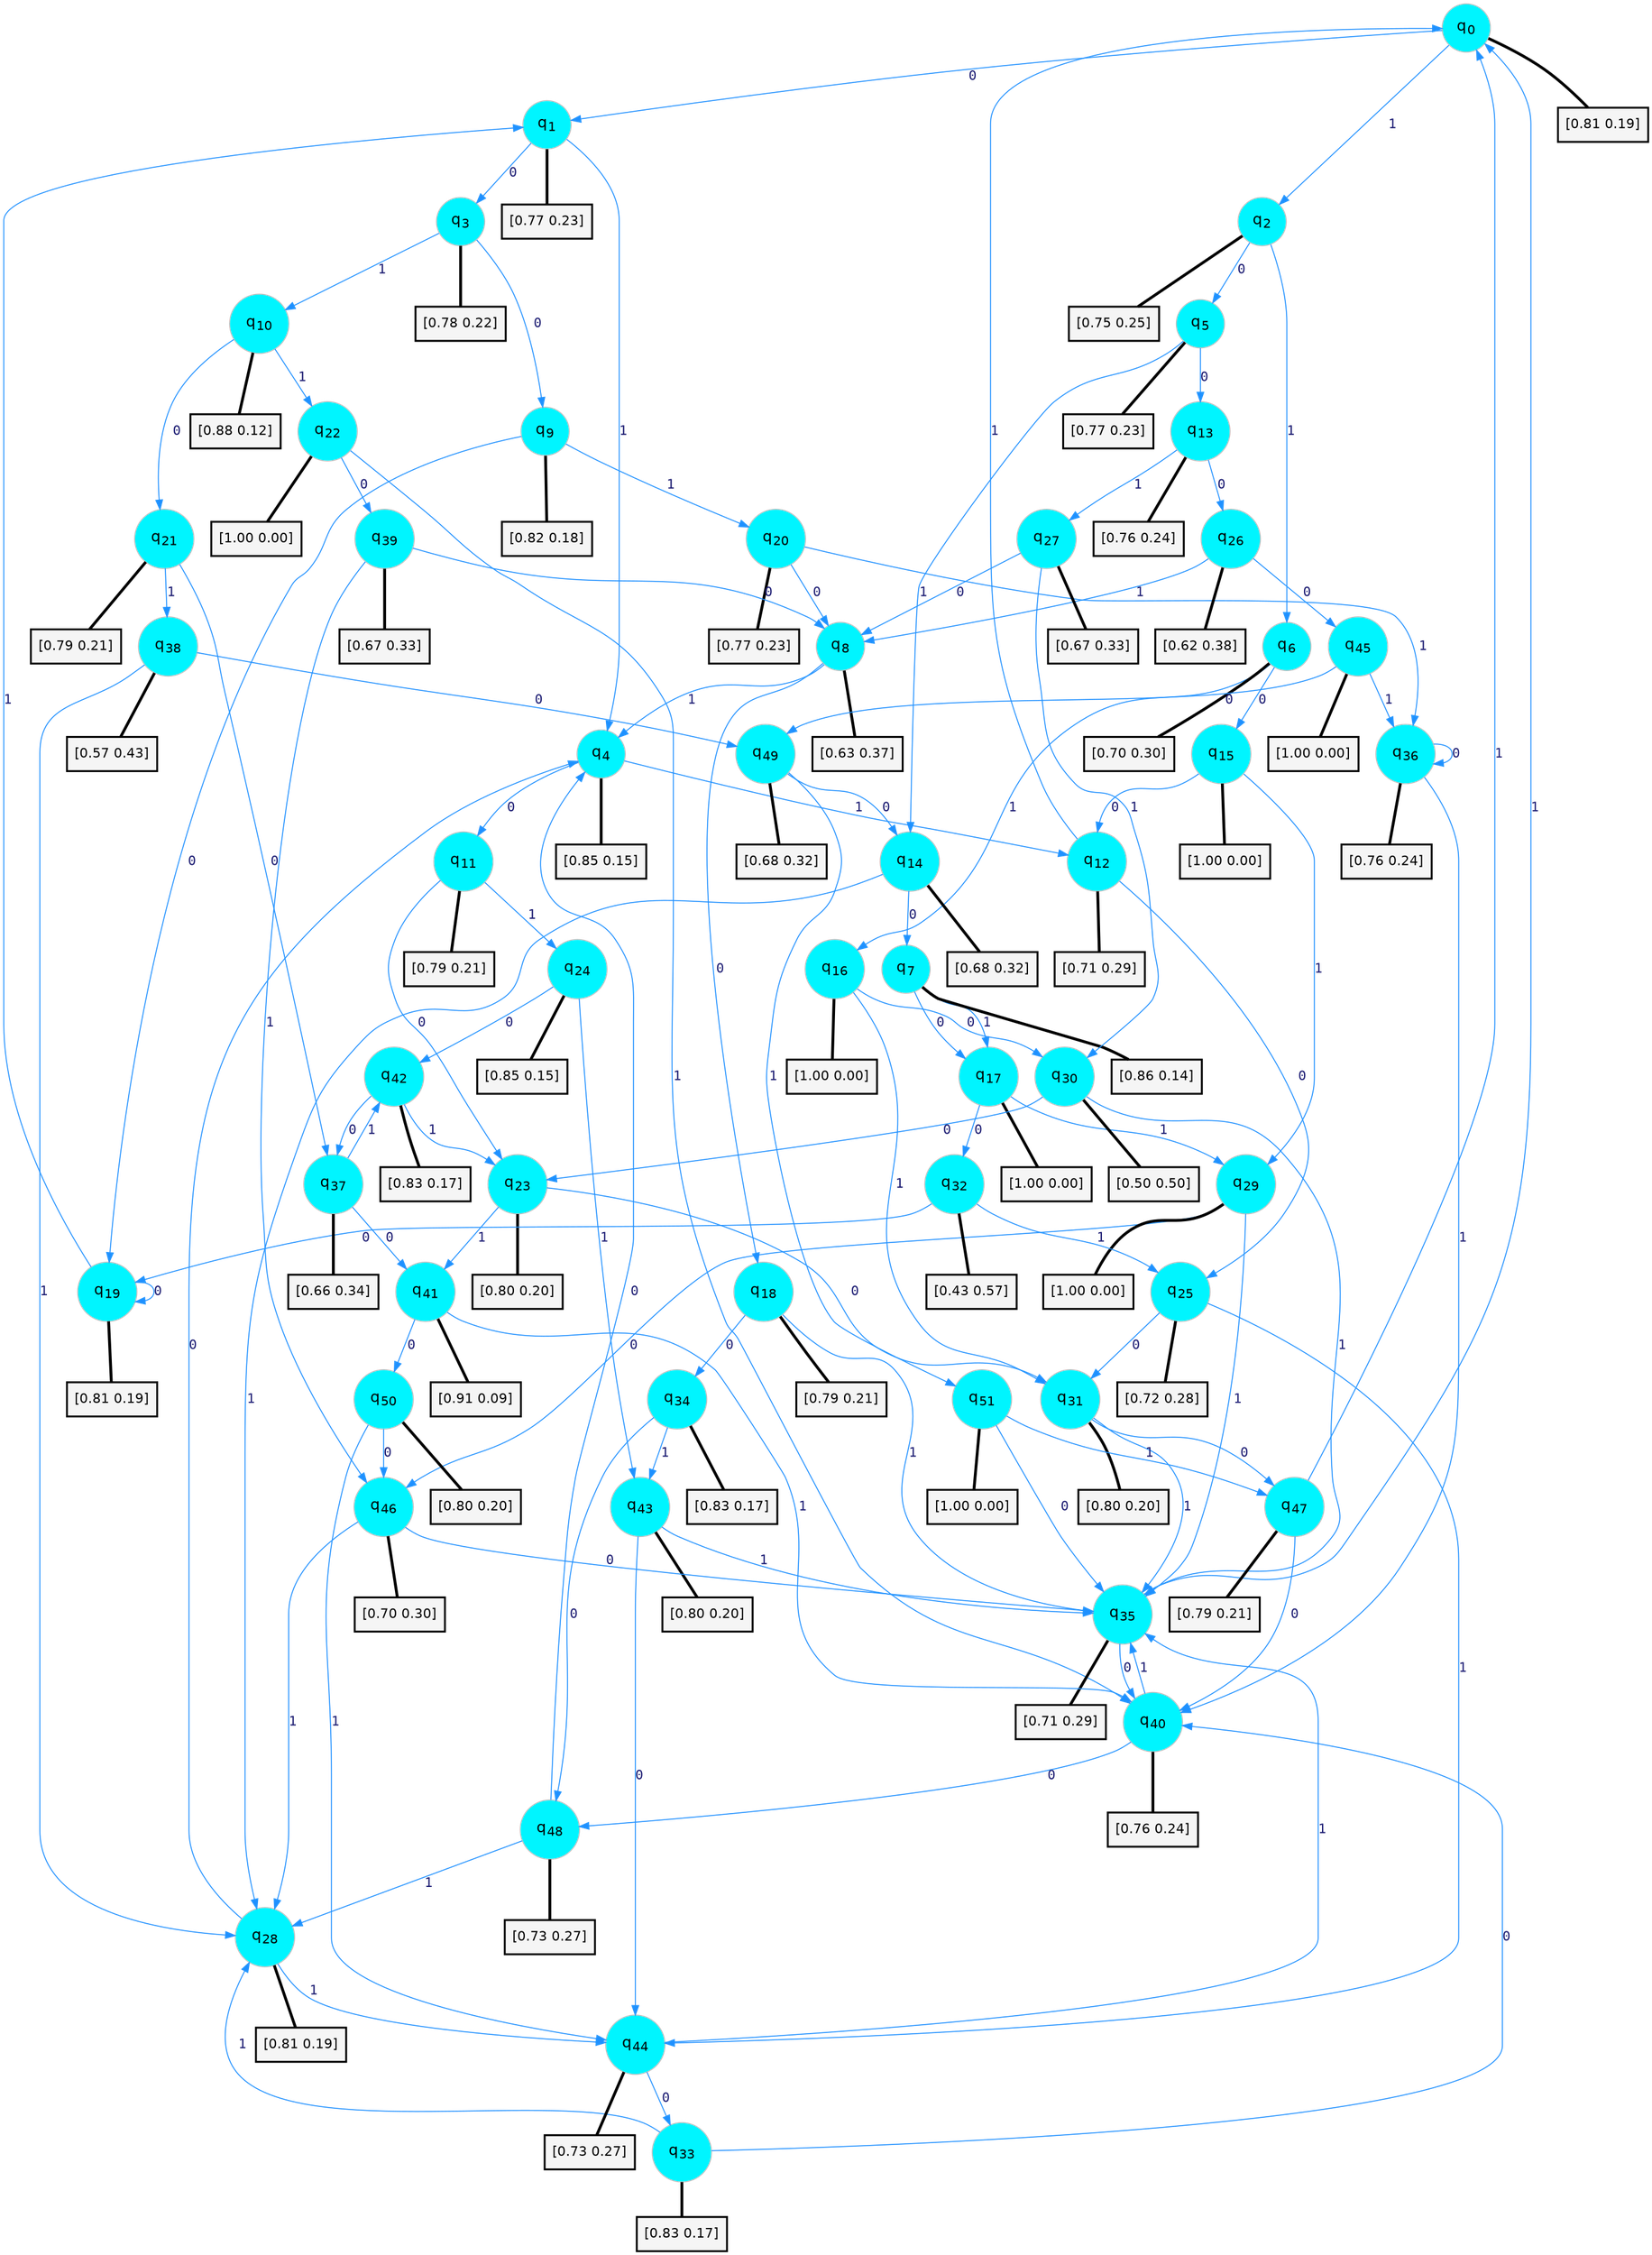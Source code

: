digraph G {
graph [
bgcolor=transparent, dpi=300, rankdir=TD, size="40,25"];
node [
color=gray, fillcolor=turquoise1, fontcolor=black, fontname=Helvetica, fontsize=16, fontweight=bold, shape=circle, style=filled];
edge [
arrowsize=1, color=dodgerblue1, fontcolor=midnightblue, fontname=courier, fontweight=bold, penwidth=1, style=solid, weight=20];
0[label=<q<SUB>0</SUB>>];
1[label=<q<SUB>1</SUB>>];
2[label=<q<SUB>2</SUB>>];
3[label=<q<SUB>3</SUB>>];
4[label=<q<SUB>4</SUB>>];
5[label=<q<SUB>5</SUB>>];
6[label=<q<SUB>6</SUB>>];
7[label=<q<SUB>7</SUB>>];
8[label=<q<SUB>8</SUB>>];
9[label=<q<SUB>9</SUB>>];
10[label=<q<SUB>10</SUB>>];
11[label=<q<SUB>11</SUB>>];
12[label=<q<SUB>12</SUB>>];
13[label=<q<SUB>13</SUB>>];
14[label=<q<SUB>14</SUB>>];
15[label=<q<SUB>15</SUB>>];
16[label=<q<SUB>16</SUB>>];
17[label=<q<SUB>17</SUB>>];
18[label=<q<SUB>18</SUB>>];
19[label=<q<SUB>19</SUB>>];
20[label=<q<SUB>20</SUB>>];
21[label=<q<SUB>21</SUB>>];
22[label=<q<SUB>22</SUB>>];
23[label=<q<SUB>23</SUB>>];
24[label=<q<SUB>24</SUB>>];
25[label=<q<SUB>25</SUB>>];
26[label=<q<SUB>26</SUB>>];
27[label=<q<SUB>27</SUB>>];
28[label=<q<SUB>28</SUB>>];
29[label=<q<SUB>29</SUB>>];
30[label=<q<SUB>30</SUB>>];
31[label=<q<SUB>31</SUB>>];
32[label=<q<SUB>32</SUB>>];
33[label=<q<SUB>33</SUB>>];
34[label=<q<SUB>34</SUB>>];
35[label=<q<SUB>35</SUB>>];
36[label=<q<SUB>36</SUB>>];
37[label=<q<SUB>37</SUB>>];
38[label=<q<SUB>38</SUB>>];
39[label=<q<SUB>39</SUB>>];
40[label=<q<SUB>40</SUB>>];
41[label=<q<SUB>41</SUB>>];
42[label=<q<SUB>42</SUB>>];
43[label=<q<SUB>43</SUB>>];
44[label=<q<SUB>44</SUB>>];
45[label=<q<SUB>45</SUB>>];
46[label=<q<SUB>46</SUB>>];
47[label=<q<SUB>47</SUB>>];
48[label=<q<SUB>48</SUB>>];
49[label=<q<SUB>49</SUB>>];
50[label=<q<SUB>50</SUB>>];
51[label=<q<SUB>51</SUB>>];
52[label="[0.81 0.19]", shape=box,fontcolor=black, fontname=Helvetica, fontsize=14, penwidth=2, fillcolor=whitesmoke,color=black];
53[label="[0.77 0.23]", shape=box,fontcolor=black, fontname=Helvetica, fontsize=14, penwidth=2, fillcolor=whitesmoke,color=black];
54[label="[0.75 0.25]", shape=box,fontcolor=black, fontname=Helvetica, fontsize=14, penwidth=2, fillcolor=whitesmoke,color=black];
55[label="[0.78 0.22]", shape=box,fontcolor=black, fontname=Helvetica, fontsize=14, penwidth=2, fillcolor=whitesmoke,color=black];
56[label="[0.85 0.15]", shape=box,fontcolor=black, fontname=Helvetica, fontsize=14, penwidth=2, fillcolor=whitesmoke,color=black];
57[label="[0.77 0.23]", shape=box,fontcolor=black, fontname=Helvetica, fontsize=14, penwidth=2, fillcolor=whitesmoke,color=black];
58[label="[0.70 0.30]", shape=box,fontcolor=black, fontname=Helvetica, fontsize=14, penwidth=2, fillcolor=whitesmoke,color=black];
59[label="[0.86 0.14]", shape=box,fontcolor=black, fontname=Helvetica, fontsize=14, penwidth=2, fillcolor=whitesmoke,color=black];
60[label="[0.63 0.37]", shape=box,fontcolor=black, fontname=Helvetica, fontsize=14, penwidth=2, fillcolor=whitesmoke,color=black];
61[label="[0.82 0.18]", shape=box,fontcolor=black, fontname=Helvetica, fontsize=14, penwidth=2, fillcolor=whitesmoke,color=black];
62[label="[0.88 0.12]", shape=box,fontcolor=black, fontname=Helvetica, fontsize=14, penwidth=2, fillcolor=whitesmoke,color=black];
63[label="[0.79 0.21]", shape=box,fontcolor=black, fontname=Helvetica, fontsize=14, penwidth=2, fillcolor=whitesmoke,color=black];
64[label="[0.71 0.29]", shape=box,fontcolor=black, fontname=Helvetica, fontsize=14, penwidth=2, fillcolor=whitesmoke,color=black];
65[label="[0.76 0.24]", shape=box,fontcolor=black, fontname=Helvetica, fontsize=14, penwidth=2, fillcolor=whitesmoke,color=black];
66[label="[0.68 0.32]", shape=box,fontcolor=black, fontname=Helvetica, fontsize=14, penwidth=2, fillcolor=whitesmoke,color=black];
67[label="[1.00 0.00]", shape=box,fontcolor=black, fontname=Helvetica, fontsize=14, penwidth=2, fillcolor=whitesmoke,color=black];
68[label="[1.00 0.00]", shape=box,fontcolor=black, fontname=Helvetica, fontsize=14, penwidth=2, fillcolor=whitesmoke,color=black];
69[label="[1.00 0.00]", shape=box,fontcolor=black, fontname=Helvetica, fontsize=14, penwidth=2, fillcolor=whitesmoke,color=black];
70[label="[0.79 0.21]", shape=box,fontcolor=black, fontname=Helvetica, fontsize=14, penwidth=2, fillcolor=whitesmoke,color=black];
71[label="[0.81 0.19]", shape=box,fontcolor=black, fontname=Helvetica, fontsize=14, penwidth=2, fillcolor=whitesmoke,color=black];
72[label="[0.77 0.23]", shape=box,fontcolor=black, fontname=Helvetica, fontsize=14, penwidth=2, fillcolor=whitesmoke,color=black];
73[label="[0.79 0.21]", shape=box,fontcolor=black, fontname=Helvetica, fontsize=14, penwidth=2, fillcolor=whitesmoke,color=black];
74[label="[1.00 0.00]", shape=box,fontcolor=black, fontname=Helvetica, fontsize=14, penwidth=2, fillcolor=whitesmoke,color=black];
75[label="[0.80 0.20]", shape=box,fontcolor=black, fontname=Helvetica, fontsize=14, penwidth=2, fillcolor=whitesmoke,color=black];
76[label="[0.85 0.15]", shape=box,fontcolor=black, fontname=Helvetica, fontsize=14, penwidth=2, fillcolor=whitesmoke,color=black];
77[label="[0.72 0.28]", shape=box,fontcolor=black, fontname=Helvetica, fontsize=14, penwidth=2, fillcolor=whitesmoke,color=black];
78[label="[0.62 0.38]", shape=box,fontcolor=black, fontname=Helvetica, fontsize=14, penwidth=2, fillcolor=whitesmoke,color=black];
79[label="[0.67 0.33]", shape=box,fontcolor=black, fontname=Helvetica, fontsize=14, penwidth=2, fillcolor=whitesmoke,color=black];
80[label="[0.81 0.19]", shape=box,fontcolor=black, fontname=Helvetica, fontsize=14, penwidth=2, fillcolor=whitesmoke,color=black];
81[label="[1.00 0.00]", shape=box,fontcolor=black, fontname=Helvetica, fontsize=14, penwidth=2, fillcolor=whitesmoke,color=black];
82[label="[0.50 0.50]", shape=box,fontcolor=black, fontname=Helvetica, fontsize=14, penwidth=2, fillcolor=whitesmoke,color=black];
83[label="[0.80 0.20]", shape=box,fontcolor=black, fontname=Helvetica, fontsize=14, penwidth=2, fillcolor=whitesmoke,color=black];
84[label="[0.43 0.57]", shape=box,fontcolor=black, fontname=Helvetica, fontsize=14, penwidth=2, fillcolor=whitesmoke,color=black];
85[label="[0.83 0.17]", shape=box,fontcolor=black, fontname=Helvetica, fontsize=14, penwidth=2, fillcolor=whitesmoke,color=black];
86[label="[0.83 0.17]", shape=box,fontcolor=black, fontname=Helvetica, fontsize=14, penwidth=2, fillcolor=whitesmoke,color=black];
87[label="[0.71 0.29]", shape=box,fontcolor=black, fontname=Helvetica, fontsize=14, penwidth=2, fillcolor=whitesmoke,color=black];
88[label="[0.76 0.24]", shape=box,fontcolor=black, fontname=Helvetica, fontsize=14, penwidth=2, fillcolor=whitesmoke,color=black];
89[label="[0.66 0.34]", shape=box,fontcolor=black, fontname=Helvetica, fontsize=14, penwidth=2, fillcolor=whitesmoke,color=black];
90[label="[0.57 0.43]", shape=box,fontcolor=black, fontname=Helvetica, fontsize=14, penwidth=2, fillcolor=whitesmoke,color=black];
91[label="[0.67 0.33]", shape=box,fontcolor=black, fontname=Helvetica, fontsize=14, penwidth=2, fillcolor=whitesmoke,color=black];
92[label="[0.76 0.24]", shape=box,fontcolor=black, fontname=Helvetica, fontsize=14, penwidth=2, fillcolor=whitesmoke,color=black];
93[label="[0.91 0.09]", shape=box,fontcolor=black, fontname=Helvetica, fontsize=14, penwidth=2, fillcolor=whitesmoke,color=black];
94[label="[0.83 0.17]", shape=box,fontcolor=black, fontname=Helvetica, fontsize=14, penwidth=2, fillcolor=whitesmoke,color=black];
95[label="[0.80 0.20]", shape=box,fontcolor=black, fontname=Helvetica, fontsize=14, penwidth=2, fillcolor=whitesmoke,color=black];
96[label="[0.73 0.27]", shape=box,fontcolor=black, fontname=Helvetica, fontsize=14, penwidth=2, fillcolor=whitesmoke,color=black];
97[label="[1.00 0.00]", shape=box,fontcolor=black, fontname=Helvetica, fontsize=14, penwidth=2, fillcolor=whitesmoke,color=black];
98[label="[0.70 0.30]", shape=box,fontcolor=black, fontname=Helvetica, fontsize=14, penwidth=2, fillcolor=whitesmoke,color=black];
99[label="[0.79 0.21]", shape=box,fontcolor=black, fontname=Helvetica, fontsize=14, penwidth=2, fillcolor=whitesmoke,color=black];
100[label="[0.73 0.27]", shape=box,fontcolor=black, fontname=Helvetica, fontsize=14, penwidth=2, fillcolor=whitesmoke,color=black];
101[label="[0.68 0.32]", shape=box,fontcolor=black, fontname=Helvetica, fontsize=14, penwidth=2, fillcolor=whitesmoke,color=black];
102[label="[0.80 0.20]", shape=box,fontcolor=black, fontname=Helvetica, fontsize=14, penwidth=2, fillcolor=whitesmoke,color=black];
103[label="[1.00 0.00]", shape=box,fontcolor=black, fontname=Helvetica, fontsize=14, penwidth=2, fillcolor=whitesmoke,color=black];
0->1 [label=0];
0->2 [label=1];
0->52 [arrowhead=none, penwidth=3,color=black];
1->3 [label=0];
1->4 [label=1];
1->53 [arrowhead=none, penwidth=3,color=black];
2->5 [label=0];
2->6 [label=1];
2->54 [arrowhead=none, penwidth=3,color=black];
3->9 [label=0];
3->10 [label=1];
3->55 [arrowhead=none, penwidth=3,color=black];
4->11 [label=0];
4->12 [label=1];
4->56 [arrowhead=none, penwidth=3,color=black];
5->13 [label=0];
5->14 [label=1];
5->57 [arrowhead=none, penwidth=3,color=black];
6->15 [label=0];
6->16 [label=1];
6->58 [arrowhead=none, penwidth=3,color=black];
7->17 [label=0];
7->17 [label=1];
7->59 [arrowhead=none, penwidth=3,color=black];
8->18 [label=0];
8->4 [label=1];
8->60 [arrowhead=none, penwidth=3,color=black];
9->19 [label=0];
9->20 [label=1];
9->61 [arrowhead=none, penwidth=3,color=black];
10->21 [label=0];
10->22 [label=1];
10->62 [arrowhead=none, penwidth=3,color=black];
11->23 [label=0];
11->24 [label=1];
11->63 [arrowhead=none, penwidth=3,color=black];
12->25 [label=0];
12->0 [label=1];
12->64 [arrowhead=none, penwidth=3,color=black];
13->26 [label=0];
13->27 [label=1];
13->65 [arrowhead=none, penwidth=3,color=black];
14->7 [label=0];
14->28 [label=1];
14->66 [arrowhead=none, penwidth=3,color=black];
15->12 [label=0];
15->29 [label=1];
15->67 [arrowhead=none, penwidth=3,color=black];
16->30 [label=0];
16->31 [label=1];
16->68 [arrowhead=none, penwidth=3,color=black];
17->32 [label=0];
17->29 [label=1];
17->69 [arrowhead=none, penwidth=3,color=black];
18->34 [label=0];
18->35 [label=1];
18->70 [arrowhead=none, penwidth=3,color=black];
19->19 [label=0];
19->1 [label=1];
19->71 [arrowhead=none, penwidth=3,color=black];
20->8 [label=0];
20->36 [label=1];
20->72 [arrowhead=none, penwidth=3,color=black];
21->37 [label=0];
21->38 [label=1];
21->73 [arrowhead=none, penwidth=3,color=black];
22->39 [label=0];
22->40 [label=1];
22->74 [arrowhead=none, penwidth=3,color=black];
23->31 [label=0];
23->41 [label=1];
23->75 [arrowhead=none, penwidth=3,color=black];
24->42 [label=0];
24->43 [label=1];
24->76 [arrowhead=none, penwidth=3,color=black];
25->31 [label=0];
25->44 [label=1];
25->77 [arrowhead=none, penwidth=3,color=black];
26->45 [label=0];
26->8 [label=1];
26->78 [arrowhead=none, penwidth=3,color=black];
27->8 [label=0];
27->30 [label=1];
27->79 [arrowhead=none, penwidth=3,color=black];
28->4 [label=0];
28->44 [label=1];
28->80 [arrowhead=none, penwidth=3,color=black];
29->46 [label=0];
29->35 [label=1];
29->81 [arrowhead=none, penwidth=3,color=black];
30->23 [label=0];
30->35 [label=1];
30->82 [arrowhead=none, penwidth=3,color=black];
31->47 [label=0];
31->35 [label=1];
31->83 [arrowhead=none, penwidth=3,color=black];
32->19 [label=0];
32->25 [label=1];
32->84 [arrowhead=none, penwidth=3,color=black];
33->40 [label=0];
33->28 [label=1];
33->85 [arrowhead=none, penwidth=3,color=black];
34->48 [label=0];
34->43 [label=1];
34->86 [arrowhead=none, penwidth=3,color=black];
35->40 [label=0];
35->0 [label=1];
35->87 [arrowhead=none, penwidth=3,color=black];
36->36 [label=0];
36->40 [label=1];
36->88 [arrowhead=none, penwidth=3,color=black];
37->41 [label=0];
37->42 [label=1];
37->89 [arrowhead=none, penwidth=3,color=black];
38->49 [label=0];
38->28 [label=1];
38->90 [arrowhead=none, penwidth=3,color=black];
39->8 [label=0];
39->46 [label=1];
39->91 [arrowhead=none, penwidth=3,color=black];
40->48 [label=0];
40->35 [label=1];
40->92 [arrowhead=none, penwidth=3,color=black];
41->50 [label=0];
41->40 [label=1];
41->93 [arrowhead=none, penwidth=3,color=black];
42->37 [label=0];
42->23 [label=1];
42->94 [arrowhead=none, penwidth=3,color=black];
43->44 [label=0];
43->35 [label=1];
43->95 [arrowhead=none, penwidth=3,color=black];
44->33 [label=0];
44->35 [label=1];
44->96 [arrowhead=none, penwidth=3,color=black];
45->49 [label=0];
45->36 [label=1];
45->97 [arrowhead=none, penwidth=3,color=black];
46->35 [label=0];
46->28 [label=1];
46->98 [arrowhead=none, penwidth=3,color=black];
47->40 [label=0];
47->0 [label=1];
47->99 [arrowhead=none, penwidth=3,color=black];
48->4 [label=0];
48->28 [label=1];
48->100 [arrowhead=none, penwidth=3,color=black];
49->14 [label=0];
49->51 [label=1];
49->101 [arrowhead=none, penwidth=3,color=black];
50->46 [label=0];
50->44 [label=1];
50->102 [arrowhead=none, penwidth=3,color=black];
51->35 [label=0];
51->47 [label=1];
51->103 [arrowhead=none, penwidth=3,color=black];
}
